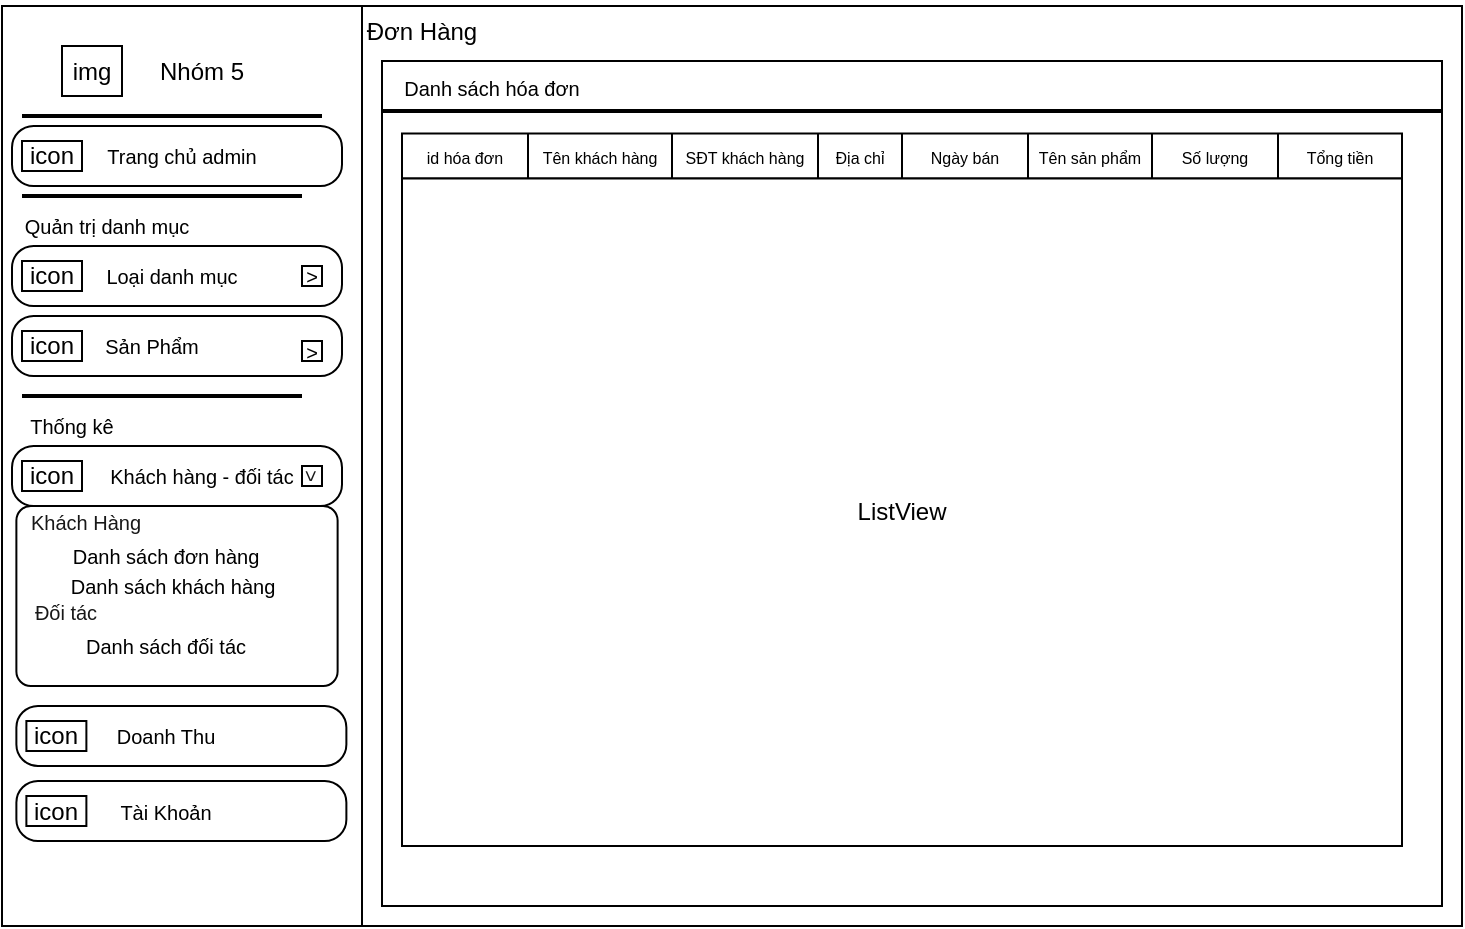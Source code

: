 <mxfile version="17.1.3" type="github">
  <diagram id="Pi62Tg6Bj8xB0-CHulCA" name="Page-1">
    <mxGraphModel dx="1038" dy="547" grid="1" gridSize="10" guides="1" tooltips="1" connect="1" arrows="1" fold="1" page="1" pageScale="1" pageWidth="827" pageHeight="1169" math="0" shadow="0">
      <root>
        <mxCell id="0" />
        <mxCell id="1" parent="0" />
        <mxCell id="u3zEBx7PlT0_XoE418FG-1" value="" style="rounded=0;whiteSpace=wrap;html=1;" vertex="1" parent="1">
          <mxGeometry x="40" y="40" width="730" height="460" as="geometry" />
        </mxCell>
        <mxCell id="u3zEBx7PlT0_XoE418FG-2" value="" style="rounded=0;whiteSpace=wrap;html=1;" vertex="1" parent="1">
          <mxGeometry x="40" y="40" width="180" height="460" as="geometry" />
        </mxCell>
        <mxCell id="u3zEBx7PlT0_XoE418FG-3" value="" style="rounded=1;arcSize=36;whiteSpace=wrap;html=1;align=center;fontFamily=Helvetica;fontSize=10;fontColor=default;strokeColor=default;fillColor=default;" vertex="1" parent="1">
          <mxGeometry x="47.19" y="427.5" width="165" height="30" as="geometry" />
        </mxCell>
        <mxCell id="u3zEBx7PlT0_XoE418FG-4" value="" style="rounded=0;whiteSpace=wrap;html=1;fontFamily=Helvetica;fontSize=10;fontColor=default;strokeColor=default;strokeWidth=1;fillColor=default;gradientColor=none;" vertex="1" parent="1">
          <mxGeometry x="230" y="67.5" width="530" height="422.5" as="geometry" />
        </mxCell>
        <mxCell id="u3zEBx7PlT0_XoE418FG-5" value="" style="rounded=1;arcSize=36;whiteSpace=wrap;html=1;align=center;fontFamily=Helvetica;fontSize=10;fontColor=default;strokeColor=default;fillColor=default;" vertex="1" parent="1">
          <mxGeometry x="45" y="160" width="165" height="30" as="geometry" />
        </mxCell>
        <mxCell id="u3zEBx7PlT0_XoE418FG-6" value="" style="rounded=1;arcSize=36;whiteSpace=wrap;html=1;align=center;fontFamily=Helvetica;fontSize=10;fontColor=default;strokeColor=default;fillColor=default;" vertex="1" parent="1">
          <mxGeometry x="47.19" y="390" width="165" height="30" as="geometry" />
        </mxCell>
        <mxCell id="u3zEBx7PlT0_XoE418FG-7" value="" style="rounded=1;arcSize=36;whiteSpace=wrap;html=1;align=center;fontFamily=Helvetica;fontSize=10;fontColor=default;strokeColor=default;fillColor=default;" vertex="1" parent="1">
          <mxGeometry x="45" y="100" width="165" height="30" as="geometry" />
        </mxCell>
        <mxCell id="u3zEBx7PlT0_XoE418FG-8" value="Nhóm 5" style="text;html=1;strokeColor=none;fillColor=none;align=center;verticalAlign=middle;whiteSpace=wrap;rounded=0;fontSize=12;" vertex="1" parent="1">
          <mxGeometry x="110" y="57.5" width="60" height="30" as="geometry" />
        </mxCell>
        <mxCell id="u3zEBx7PlT0_XoE418FG-9" value="img" style="rounded=0;whiteSpace=wrap;html=1;" vertex="1" parent="1">
          <mxGeometry x="70" y="60" width="30" height="25" as="geometry" />
        </mxCell>
        <mxCell id="u3zEBx7PlT0_XoE418FG-10" value="" style="rounded=1;arcSize=36;whiteSpace=wrap;html=1;align=center;fontFamily=Helvetica;fontSize=10;fontColor=default;strokeColor=default;fillColor=default;" vertex="1" parent="1">
          <mxGeometry x="45" y="260" width="165" height="30" as="geometry" />
        </mxCell>
        <mxCell id="u3zEBx7PlT0_XoE418FG-11" value="icon" style="rounded=0;whiteSpace=wrap;html=1;" vertex="1" parent="1">
          <mxGeometry x="50" y="107.5" width="30" height="15" as="geometry" />
        </mxCell>
        <mxCell id="u3zEBx7PlT0_XoE418FG-12" value="" style="rounded=1;arcSize=36;whiteSpace=wrap;html=1;align=center;fontFamily=Helvetica;fontSize=10;fontColor=default;strokeColor=default;fillColor=default;" vertex="1" parent="1">
          <mxGeometry x="45" y="195" width="165" height="30" as="geometry" />
        </mxCell>
        <mxCell id="u3zEBx7PlT0_XoE418FG-13" value="" style="line;strokeWidth=2;html=1;rounded=0;fontFamily=Helvetica;fontSize=12;fontColor=default;fillColor=default;" vertex="1" parent="1">
          <mxGeometry x="50" y="90" width="150" height="10" as="geometry" />
        </mxCell>
        <mxCell id="u3zEBx7PlT0_XoE418FG-14" value="Trang chủ admin" style="text;html=1;strokeColor=none;fillColor=none;align=center;verticalAlign=middle;whiteSpace=wrap;rounded=0;fontSize=10;" vertex="1" parent="1">
          <mxGeometry x="90" y="107.5" width="80" height="15" as="geometry" />
        </mxCell>
        <mxCell id="u3zEBx7PlT0_XoE418FG-15" value="" style="line;strokeWidth=2;html=1;rounded=0;fontFamily=Helvetica;fontSize=12;fontColor=default;fillColor=default;" vertex="1" parent="1">
          <mxGeometry x="50" y="130" width="140" height="10" as="geometry" />
        </mxCell>
        <mxCell id="u3zEBx7PlT0_XoE418FG-16" value="Loại danh mục" style="text;html=1;strokeColor=none;fillColor=none;align=center;verticalAlign=middle;whiteSpace=wrap;rounded=0;fontSize=10;" vertex="1" parent="1">
          <mxGeometry x="90" y="170" width="70" height="10" as="geometry" />
        </mxCell>
        <mxCell id="u3zEBx7PlT0_XoE418FG-17" value="Sản Phẩm" style="text;html=1;strokeColor=none;fillColor=none;align=center;verticalAlign=middle;whiteSpace=wrap;rounded=0;fontSize=10;" vertex="1" parent="1">
          <mxGeometry x="90" y="202.5" width="50" height="15" as="geometry" />
        </mxCell>
        <mxCell id="u3zEBx7PlT0_XoE418FG-18" value="Khách hàng - đối tác" style="text;html=1;strokeColor=none;fillColor=none;align=center;verticalAlign=middle;whiteSpace=wrap;rounded=0;fontSize=10;" vertex="1" parent="1">
          <mxGeometry x="90" y="267.5" width="100" height="15" as="geometry" />
        </mxCell>
        <mxCell id="u3zEBx7PlT0_XoE418FG-19" value="" style="line;strokeWidth=2;html=1;rounded=0;fontFamily=Helvetica;fontSize=12;fontColor=default;fillColor=default;" vertex="1" parent="1">
          <mxGeometry x="50" y="230" width="140" height="10" as="geometry" />
        </mxCell>
        <mxCell id="u3zEBx7PlT0_XoE418FG-20" value="Quản trị danh mục" style="text;html=1;strokeColor=none;fillColor=none;align=center;verticalAlign=middle;whiteSpace=wrap;rounded=0;fontSize=10;" vertex="1" parent="1">
          <mxGeometry x="45" y="140" width="95" height="20" as="geometry" />
        </mxCell>
        <mxCell id="u3zEBx7PlT0_XoE418FG-21" value="Thống kê" style="text;html=1;strokeColor=none;fillColor=none;align=center;verticalAlign=middle;whiteSpace=wrap;rounded=0;fontSize=10;" vertex="1" parent="1">
          <mxGeometry x="50" y="240" width="50" height="20" as="geometry" />
        </mxCell>
        <mxCell id="u3zEBx7PlT0_XoE418FG-22" value="Doanh Thu" style="text;html=1;strokeColor=none;fillColor=none;align=center;verticalAlign=middle;whiteSpace=wrap;rounded=0;fontSize=10;" vertex="1" parent="1">
          <mxGeometry x="92.19" y="397.5" width="60" height="15" as="geometry" />
        </mxCell>
        <mxCell id="u3zEBx7PlT0_XoE418FG-23" value="Tài Khoản" style="text;html=1;strokeColor=none;fillColor=none;align=center;verticalAlign=middle;whiteSpace=wrap;rounded=0;fontSize=10;" vertex="1" parent="1">
          <mxGeometry x="92.19" y="435" width="60" height="15" as="geometry" />
        </mxCell>
        <mxCell id="u3zEBx7PlT0_XoE418FG-24" value="icon" style="rounded=0;whiteSpace=wrap;html=1;" vertex="1" parent="1">
          <mxGeometry x="50" y="167.5" width="30" height="15" as="geometry" />
        </mxCell>
        <mxCell id="u3zEBx7PlT0_XoE418FG-25" value="icon" style="rounded=0;whiteSpace=wrap;html=1;" vertex="1" parent="1">
          <mxGeometry x="50" y="202.5" width="30" height="15" as="geometry" />
        </mxCell>
        <mxCell id="u3zEBx7PlT0_XoE418FG-26" value="icon" style="rounded=0;whiteSpace=wrap;html=1;" vertex="1" parent="1">
          <mxGeometry x="50" y="267.5" width="30" height="15" as="geometry" />
        </mxCell>
        <mxCell id="u3zEBx7PlT0_XoE418FG-27" value="icon" style="rounded=0;whiteSpace=wrap;html=1;" vertex="1" parent="1">
          <mxGeometry x="52.19" y="397.5" width="30" height="15" as="geometry" />
        </mxCell>
        <mxCell id="u3zEBx7PlT0_XoE418FG-28" value="icon" style="rounded=0;whiteSpace=wrap;html=1;" vertex="1" parent="1">
          <mxGeometry x="52.19" y="435" width="30" height="15" as="geometry" />
        </mxCell>
        <mxCell id="u3zEBx7PlT0_XoE418FG-29" value="Đơn Hàng" style="text;html=1;strokeColor=none;fillColor=none;align=center;verticalAlign=middle;whiteSpace=wrap;rounded=0;fontSize=12;" vertex="1" parent="1">
          <mxGeometry x="220" y="37.5" width="60" height="30" as="geometry" />
        </mxCell>
        <mxCell id="u3zEBx7PlT0_XoE418FG-30" value="Danh sách hóa đơn" style="text;html=1;strokeColor=none;fillColor=none;align=center;verticalAlign=middle;whiteSpace=wrap;rounded=0;fontFamily=Helvetica;fontSize=10;fontColor=default;" vertex="1" parent="1">
          <mxGeometry x="240" y="72.5" width="90" height="17.5" as="geometry" />
        </mxCell>
        <mxCell id="u3zEBx7PlT0_XoE418FG-31" value="&amp;gt;" style="rounded=0;whiteSpace=wrap;html=1;fontFamily=Helvetica;fontSize=10;fontColor=default;strokeColor=default;fillColor=default;strokeWidth=1;gradientColor=none;" vertex="1" parent="1">
          <mxGeometry x="190" y="170" width="10" height="10" as="geometry" />
        </mxCell>
        <mxCell id="u3zEBx7PlT0_XoE418FG-32" value="&amp;gt;" style="rounded=0;whiteSpace=wrap;html=1;fontFamily=Helvetica;fontSize=10;fontColor=default;strokeColor=default;fillColor=default;strokeWidth=1;gradientColor=none;" vertex="1" parent="1">
          <mxGeometry x="190" y="207.5" width="10" height="10" as="geometry" />
        </mxCell>
        <mxCell id="u3zEBx7PlT0_XoE418FG-33" value="&amp;gt;" style="rounded=0;whiteSpace=wrap;html=1;fontFamily=Helvetica;fontSize=10;fontColor=default;strokeColor=default;fillColor=default;strokeWidth=1;gradientColor=none;textOpacity=90;rotation=90;" vertex="1" parent="1">
          <mxGeometry x="190" y="270" width="10" height="10" as="geometry" />
        </mxCell>
        <mxCell id="u3zEBx7PlT0_XoE418FG-34" value="" style="rounded=1;arcSize=8;whiteSpace=wrap;html=1;align=center;fontFamily=Helvetica;fontSize=10;fontColor=default;strokeColor=default;fillColor=default;" vertex="1" parent="1">
          <mxGeometry x="47.19" y="290" width="160.62" height="90" as="geometry" />
        </mxCell>
        <mxCell id="u3zEBx7PlT0_XoE418FG-35" value="Khách Hàng" style="text;html=1;strokeColor=none;fillColor=none;align=center;verticalAlign=middle;whiteSpace=wrap;rounded=0;fontFamily=Helvetica;fontSize=10;fontColor=default;textOpacity=90;spacing=2;spacingBottom=14;" vertex="1" parent="1">
          <mxGeometry x="52.5" y="300" width="57.5" height="10" as="geometry" />
        </mxCell>
        <mxCell id="u3zEBx7PlT0_XoE418FG-36" value="Danh sách đơn hàng" style="text;html=1;strokeColor=none;fillColor=none;align=center;verticalAlign=middle;whiteSpace=wrap;rounded=0;fontFamily=Helvetica;fontSize=10;fontColor=default;" vertex="1" parent="1">
          <mxGeometry x="74.38" y="310" width="96.25" height="10" as="geometry" />
        </mxCell>
        <mxCell id="u3zEBx7PlT0_XoE418FG-37" value="Danh sách khách hàng" style="text;html=1;strokeColor=none;fillColor=none;align=center;verticalAlign=middle;whiteSpace=wrap;rounded=0;fontFamily=Helvetica;fontSize=10;fontColor=default;" vertex="1" parent="1">
          <mxGeometry x="70" y="325" width="110.62" height="10" as="geometry" />
        </mxCell>
        <mxCell id="u3zEBx7PlT0_XoE418FG-38" value="Đối tác" style="text;html=1;strokeColor=none;fillColor=none;align=center;verticalAlign=middle;whiteSpace=wrap;rounded=0;fontFamily=Helvetica;fontSize=10;fontColor=default;textOpacity=90;spacing=2;spacingBottom=0;" vertex="1" parent="1">
          <mxGeometry x="52.5" y="338" width="37.5" height="10" as="geometry" />
        </mxCell>
        <mxCell id="u3zEBx7PlT0_XoE418FG-39" value="Danh sách đối tác" style="text;html=1;strokeColor=none;fillColor=none;align=center;verticalAlign=middle;whiteSpace=wrap;rounded=0;fontFamily=Helvetica;fontSize=10;fontColor=default;" vertex="1" parent="1">
          <mxGeometry x="73.75" y="355" width="96.25" height="10" as="geometry" />
        </mxCell>
        <mxCell id="u3zEBx7PlT0_XoE418FG-40" value="" style="shape=table;html=1;whiteSpace=wrap;startSize=0;container=1;collapsible=0;childLayout=tableLayout;rounded=0;fontFamily=Helvetica;fontSize=7;fontColor=default;strokeColor=default;strokeWidth=1;fillColor=default;gradientColor=none;direction=east;flipV=1;" vertex="1" parent="1">
          <mxGeometry x="240" y="103.75" width="500" height="22.5" as="geometry" />
        </mxCell>
        <mxCell id="u3zEBx7PlT0_XoE418FG-41" value="" style="shape=tableRow;horizontal=0;startSize=0;swimlaneHead=0;swimlaneBody=0;top=0;left=0;bottom=0;right=0;collapsible=0;dropTarget=0;fillColor=none;points=[[0,0.5],[1,0.5]];portConstraint=eastwest;rounded=0;fontFamily=Helvetica;fontSize=8;fontColor=default;strokeColor=default;strokeWidth=1;html=1;" vertex="1" parent="u3zEBx7PlT0_XoE418FG-40">
          <mxGeometry width="500" height="23" as="geometry" />
        </mxCell>
        <mxCell id="u3zEBx7PlT0_XoE418FG-42" value="&lt;font style=&quot;font-size: 8px&quot;&gt;id hóa đơn&lt;/font&gt;" style="shape=partialRectangle;html=1;whiteSpace=wrap;connectable=0;fillColor=none;top=0;left=0;bottom=0;right=0;overflow=hidden;rounded=0;fontFamily=Helvetica;fontSize=10;fontColor=default;strokeColor=default;strokeWidth=1;" vertex="1" parent="u3zEBx7PlT0_XoE418FG-41">
          <mxGeometry width="63" height="23" as="geometry">
            <mxRectangle width="63" height="23" as="alternateBounds" />
          </mxGeometry>
        </mxCell>
        <mxCell id="u3zEBx7PlT0_XoE418FG-43" value="&lt;font style=&quot;font-size: 8px&quot;&gt;Tên khách hàng&lt;/font&gt;" style="shape=partialRectangle;html=1;whiteSpace=wrap;connectable=0;fillColor=none;top=0;left=0;bottom=0;right=0;overflow=hidden;rounded=0;fontFamily=Helvetica;fontSize=10;fontColor=default;strokeColor=default;strokeWidth=1;" vertex="1" parent="u3zEBx7PlT0_XoE418FG-41">
          <mxGeometry x="63" width="72" height="23" as="geometry">
            <mxRectangle width="72" height="23" as="alternateBounds" />
          </mxGeometry>
        </mxCell>
        <mxCell id="u3zEBx7PlT0_XoE418FG-44" value="&lt;font style=&quot;font-size: 8px&quot;&gt;SĐT khách hàng&lt;/font&gt;" style="shape=partialRectangle;html=1;whiteSpace=wrap;connectable=0;fillColor=none;top=0;left=0;bottom=0;right=0;overflow=hidden;rounded=0;fontFamily=Helvetica;fontSize=10;fontColor=default;strokeColor=default;strokeWidth=1;" vertex="1" parent="u3zEBx7PlT0_XoE418FG-41">
          <mxGeometry x="135" width="73" height="23" as="geometry">
            <mxRectangle width="73" height="23" as="alternateBounds" />
          </mxGeometry>
        </mxCell>
        <mxCell id="u3zEBx7PlT0_XoE418FG-45" value="&lt;font style=&quot;font-size: 8px&quot;&gt;Địa chỉ&lt;/font&gt;" style="shape=partialRectangle;html=1;whiteSpace=wrap;connectable=0;fillColor=none;top=0;left=0;bottom=0;right=0;overflow=hidden;rounded=0;fontFamily=Helvetica;fontSize=10;fontColor=default;strokeColor=default;strokeWidth=1;" vertex="1" parent="u3zEBx7PlT0_XoE418FG-41">
          <mxGeometry x="208" width="42" height="23" as="geometry">
            <mxRectangle width="42" height="23" as="alternateBounds" />
          </mxGeometry>
        </mxCell>
        <mxCell id="u3zEBx7PlT0_XoE418FG-46" value="&lt;font style=&quot;font-size: 8px&quot;&gt;Ngày bán&lt;/font&gt;" style="shape=partialRectangle;html=1;whiteSpace=wrap;connectable=0;fillColor=none;top=0;left=0;bottom=0;right=0;overflow=hidden;rounded=0;fontFamily=Helvetica;fontSize=10;fontColor=default;strokeColor=default;strokeWidth=1;" vertex="1" parent="u3zEBx7PlT0_XoE418FG-41">
          <mxGeometry x="250" width="63" height="23" as="geometry">
            <mxRectangle width="63" height="23" as="alternateBounds" />
          </mxGeometry>
        </mxCell>
        <mxCell id="u3zEBx7PlT0_XoE418FG-47" value="&lt;font style=&quot;font-size: 8px&quot;&gt;Tên sản phẩm&lt;/font&gt;" style="shape=partialRectangle;html=1;whiteSpace=wrap;connectable=0;fillColor=none;top=0;left=0;bottom=0;right=0;overflow=hidden;pointerEvents=1;rounded=0;fontFamily=Helvetica;fontSize=10;fontColor=default;strokeColor=default;strokeWidth=1;" vertex="1" parent="u3zEBx7PlT0_XoE418FG-41">
          <mxGeometry x="313" width="62" height="23" as="geometry">
            <mxRectangle width="62" height="23" as="alternateBounds" />
          </mxGeometry>
        </mxCell>
        <mxCell id="u3zEBx7PlT0_XoE418FG-48" value="&lt;font style=&quot;font-size: 8px&quot;&gt;Số lượng&lt;/font&gt;" style="shape=partialRectangle;html=1;whiteSpace=wrap;connectable=0;fillColor=none;top=0;left=0;bottom=0;right=0;overflow=hidden;pointerEvents=1;rounded=0;fontFamily=Helvetica;fontSize=10;fontColor=default;strokeColor=default;strokeWidth=1;" vertex="1" parent="u3zEBx7PlT0_XoE418FG-41">
          <mxGeometry x="375" width="63" height="23" as="geometry">
            <mxRectangle width="63" height="23" as="alternateBounds" />
          </mxGeometry>
        </mxCell>
        <mxCell id="u3zEBx7PlT0_XoE418FG-49" value="&lt;font style=&quot;font-size: 8px&quot;&gt;Tổng tiền&lt;/font&gt;" style="shape=partialRectangle;html=1;whiteSpace=wrap;connectable=0;fillColor=none;top=0;left=0;bottom=0;right=0;overflow=hidden;pointerEvents=1;rounded=0;fontFamily=Helvetica;fontSize=10;fontColor=default;strokeColor=default;strokeWidth=1;" vertex="1" parent="u3zEBx7PlT0_XoE418FG-41">
          <mxGeometry x="438" width="62" height="23" as="geometry">
            <mxRectangle width="62" height="23" as="alternateBounds" />
          </mxGeometry>
        </mxCell>
        <mxCell id="u3zEBx7PlT0_XoE418FG-50" value="" style="line;strokeWidth=2;html=1;rounded=0;fontFamily=Helvetica;fontSize=12;fontColor=default;fillColor=default;" vertex="1" parent="1">
          <mxGeometry x="230" y="87.5" width="530" height="10" as="geometry" />
        </mxCell>
        <mxCell id="u3zEBx7PlT0_XoE418FG-51" value="&lt;font style=&quot;font-size: 12px&quot;&gt;ListView&lt;/font&gt;" style="rounded=0;whiteSpace=wrap;html=1;fontFamily=Helvetica;fontSize=8;fontColor=default;strokeColor=default;strokeWidth=1;fillColor=default;gradientColor=none;" vertex="1" parent="1">
          <mxGeometry x="240" y="126.25" width="500" height="333.75" as="geometry" />
        </mxCell>
      </root>
    </mxGraphModel>
  </diagram>
</mxfile>
